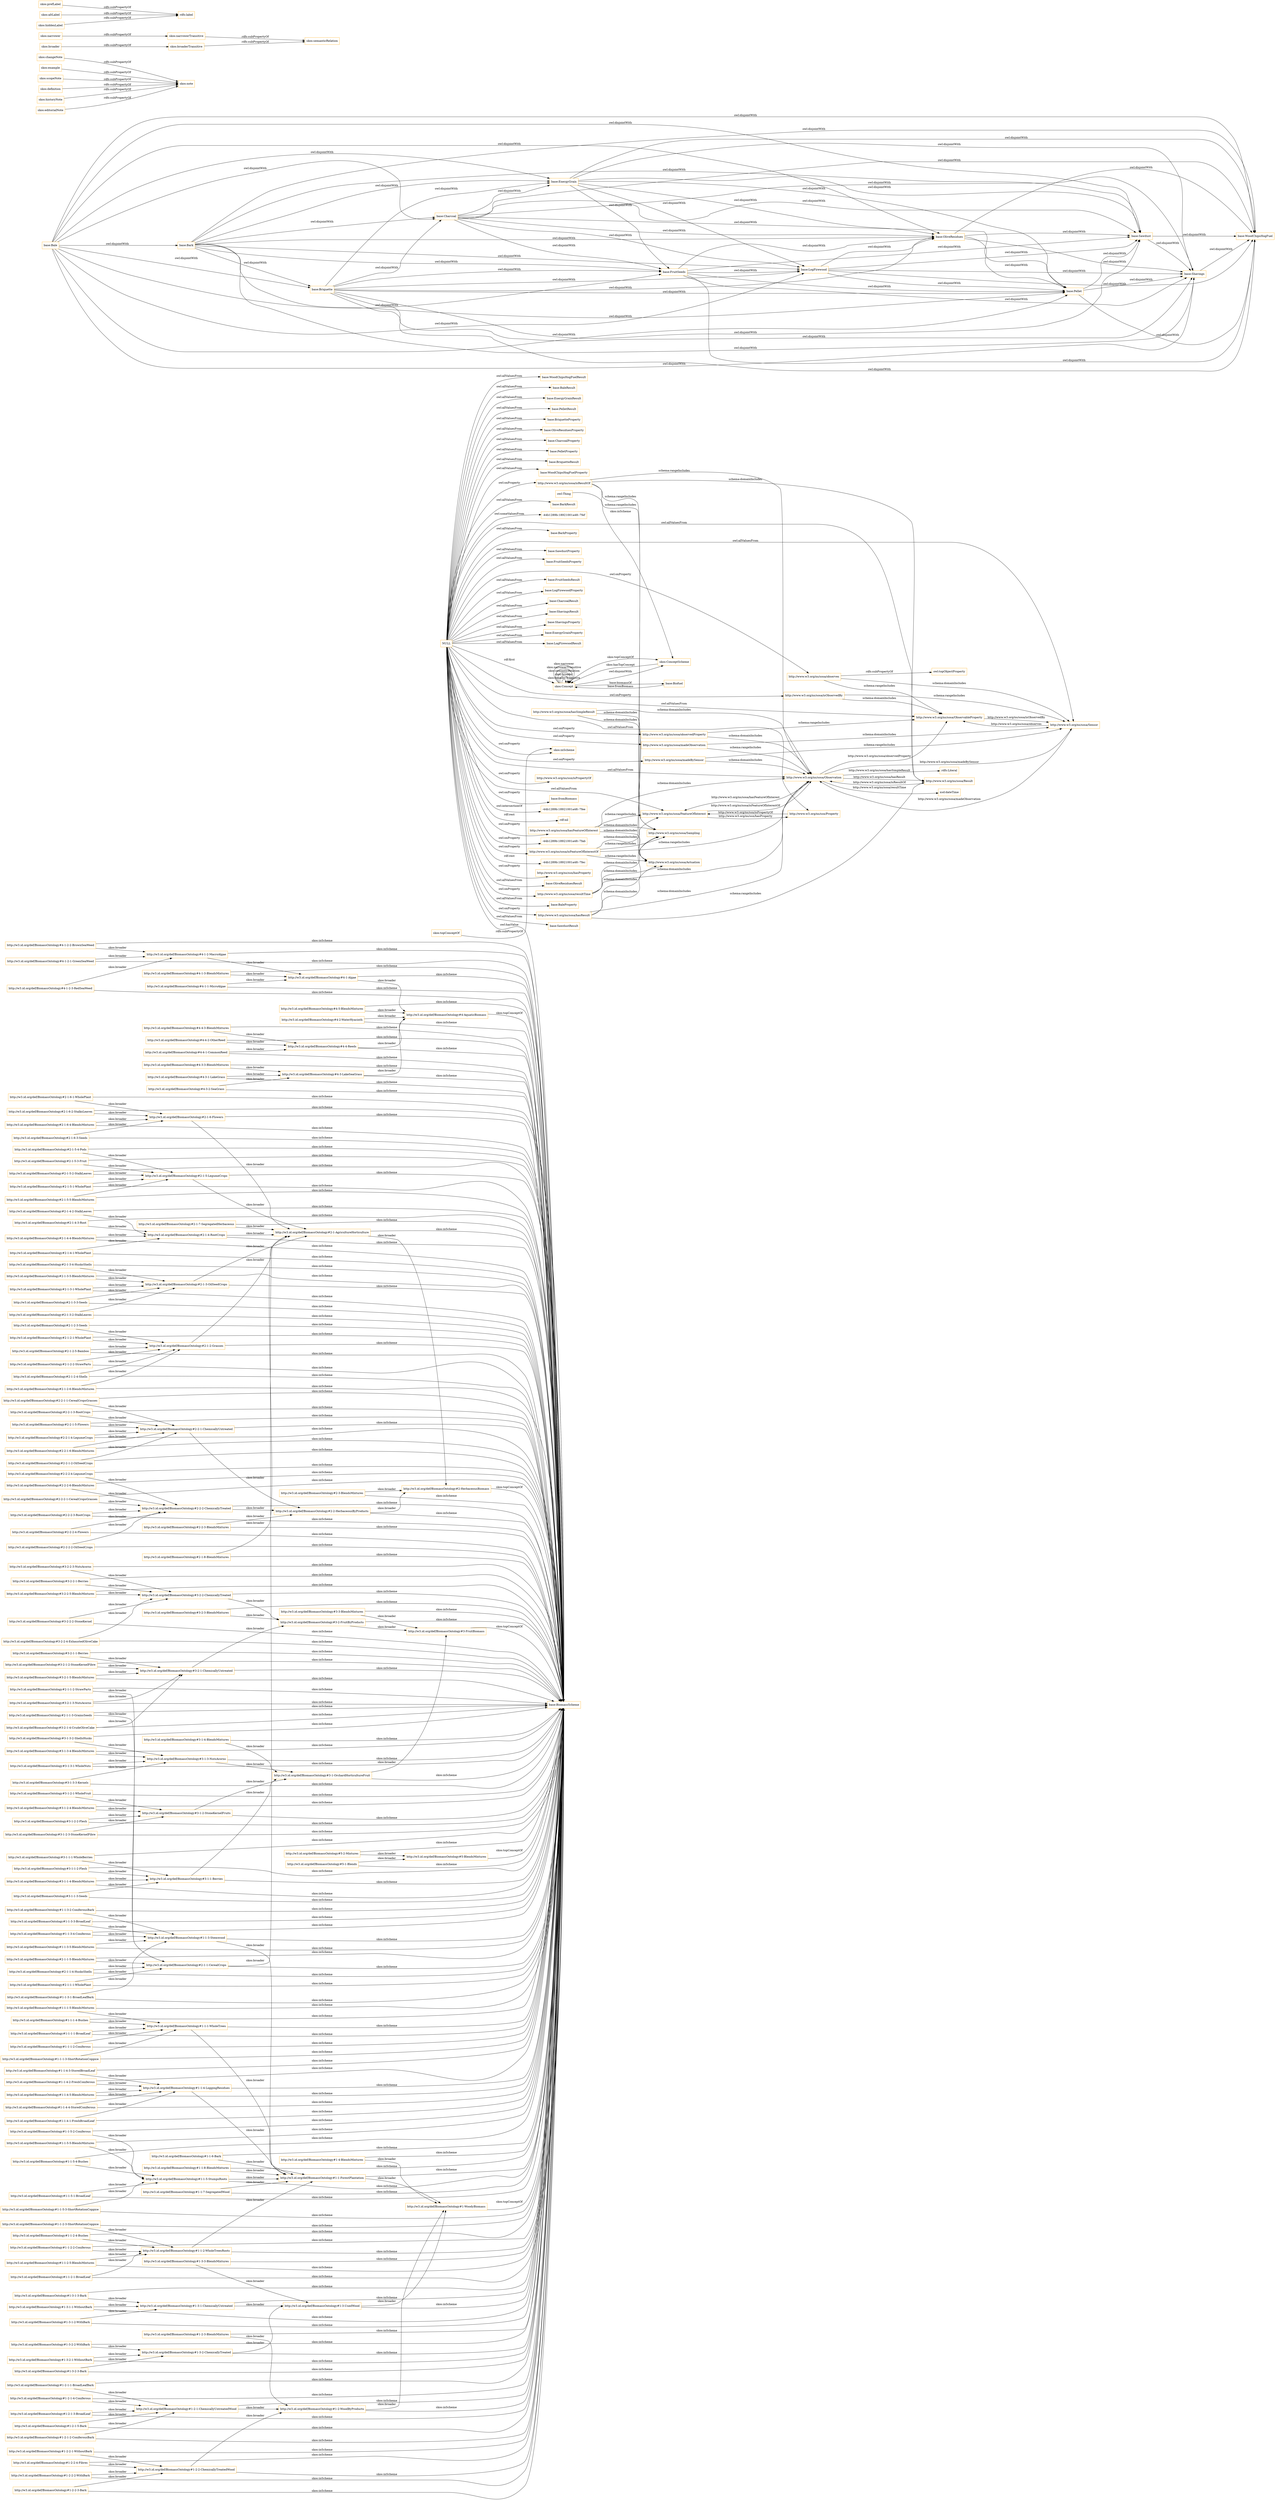 digraph ar2dtool_diagram { 
rankdir=LR;
size="1501"
node [shape = rectangle, color="orange"]; "http://www.w3.org/ns/sosa/FeatureOfInterest" "base:OliveResiduesResult" "base:BaleProperty" "base:WoodChipsHogFuel" "base:OliveResidues" "http://www.w3.org/ns/sosa/Result" "base:SawdustResult" "base:WoodChipsHogFuelResult" "base:BaleResult" "base:EnergyGrainResult" "base:PelletResult" "base:EnergyGrain" "base:BriquetteProperty" "base:OliveResiduesProperty" "base:CharcoalProperty" "base:Biofuel" "base:Sawdust" "base:PelletProperty" "base:BriquetteResult" "base:WoodChipsHogFuelProperty" "skos:ConceptScheme" "base:BarkResult" "base:Bale" "-44b1289b:18921001a48:-7fef" "http://www.w3.org/ns/sosa/Observation" "skos:Concept" "base:BarkProperty" "http://www.w3.org/ns/sosa/ObservableProperty" "base:Shavings" "base:SawdustProperty" "base:FruitSeedsProperty" "http://www.w3.org/ns/sosa/Sensor" "base:FruitSeedsResult" "base:Charcoal" "base:LogFirewoodProperty" "base:CharcoalResult" "base:FruitSeeds" "base:LogFirewood" "base:Pellet" "base:ShavingsResult" "base:Bark" "base:ShavingsProperty" "base:EnergyGrainProperty" "base:LogFirewoodResult" "http://www.w3.org/ns/ssn/Property" "base:Briquette" ; /*classes style*/
	"http://w3.id.org/def/BiomassOntology#1-4-BlendsMixtures" -> "base:BiomassScheme" [ label = "skos:inScheme" ];
	"http://w3.id.org/def/BiomassOntology#1-4-BlendsMixtures" -> "http://w3.id.org/def/BiomassOntology#1-WoodyBiomass" [ label = "skos:broader" ];
	"http://w3.id.org/def/BiomassOntology#4-3-LakeSeaGrass" -> "base:BiomassScheme" [ label = "skos:inScheme" ];
	"http://w3.id.org/def/BiomassOntology#4-3-LakeSeaGrass" -> "http://w3.id.org/def/BiomassOntology#4-AquaticBiomass" [ label = "skos:broader" ];
	"http://w3.id.org/def/BiomassOntology#2-2-2-2-OilSeedCrops" -> "base:BiomassScheme" [ label = "skos:inScheme" ];
	"http://w3.id.org/def/BiomassOntology#2-2-2-2-OilSeedCrops" -> "http://w3.id.org/def/BiomassOntology#2-2-2-ChemicallyTreated" [ label = "skos:broader" ];
	"base:FruitSeeds" -> "base:OliveResidues" [ label = "owl:disjointWith" ];
	"base:FruitSeeds" -> "base:Sawdust" [ label = "owl:disjointWith" ];
	"base:FruitSeeds" -> "base:LogFirewood" [ label = "owl:disjointWith" ];
	"base:FruitSeeds" -> "base:WoodChipsHogFuel" [ label = "owl:disjointWith" ];
	"base:FruitSeeds" -> "base:Shavings" [ label = "owl:disjointWith" ];
	"base:FruitSeeds" -> "base:Pellet" [ label = "owl:disjointWith" ];
	"http://w3.id.org/def/BiomassOntology#1-1-3-5-BlendsMixtures" -> "base:BiomassScheme" [ label = "skos:inScheme" ];
	"http://w3.id.org/def/BiomassOntology#1-1-3-5-BlendsMixtures" -> "http://w3.id.org/def/BiomassOntology#1-1-3-Stemwood" [ label = "skos:broader" ];
	"skos:changeNote" -> "skos:note" [ label = "rdfs:subPropertyOf" ];
	"http://w3.id.org/def/BiomassOntology#1-1-1-1-BroadLeaf" -> "base:BiomassScheme" [ label = "skos:inScheme" ];
	"http://w3.id.org/def/BiomassOntology#1-1-1-1-BroadLeaf" -> "http://w3.id.org/def/BiomassOntology#1-1-1-WholeTrees" [ label = "skos:broader" ];
	"http://w3.id.org/def/BiomassOntology#3-1-1-Berries" -> "base:BiomassScheme" [ label = "skos:inScheme" ];
	"http://w3.id.org/def/BiomassOntology#3-1-1-Berries" -> "http://w3.id.org/def/BiomassOntology#3-1-OrchardHorticultureFruit" [ label = "skos:broader" ];
	"http://w3.id.org/def/BiomassOntology#1-1-4-4-StoredConiferous" -> "base:BiomassScheme" [ label = "skos:inScheme" ];
	"http://w3.id.org/def/BiomassOntology#1-1-4-4-StoredConiferous" -> "http://w3.id.org/def/BiomassOntology#1-1-4-LoggingResidues" [ label = "skos:broader" ];
	"http://w3.id.org/def/BiomassOntology#2-1-1-5-BlendsMixtures" -> "base:BiomassScheme" [ label = "skos:inScheme" ];
	"http://w3.id.org/def/BiomassOntology#2-1-1-5-BlendsMixtures" -> "http://w3.id.org/def/BiomassOntology#2-1-1-CerealCrops" [ label = "skos:broader" ];
	"http://w3.id.org/def/BiomassOntology#3-1-3-2-ShellsHusks" -> "base:BiomassScheme" [ label = "skos:inScheme" ];
	"http://w3.id.org/def/BiomassOntology#3-1-3-2-ShellsHusks" -> "http://w3.id.org/def/BiomassOntology#3-1-3-NutsAcorns" [ label = "skos:broader" ];
	"base:Sawdust" -> "base:WoodChipsHogFuel" [ label = "owl:disjointWith" ];
	"base:Sawdust" -> "base:Shavings" [ label = "owl:disjointWith" ];
	"http://w3.id.org/def/BiomassOntology#2-2-3-BlendsMixtures" -> "base:BiomassScheme" [ label = "skos:inScheme" ];
	"http://w3.id.org/def/BiomassOntology#2-2-3-BlendsMixtures" -> "http://w3.id.org/def/BiomassOntology#2-2-HerbaceousByProducts" [ label = "skos:broader" ];
	"http://w3.id.org/def/BiomassOntology#1-1-3-Stemwood" -> "base:BiomassScheme" [ label = "skos:inScheme" ];
	"http://w3.id.org/def/BiomassOntology#1-1-3-Stemwood" -> "http://w3.id.org/def/BiomassOntology#1-1-ForestPlantation" [ label = "skos:broader" ];
	"http://w3.id.org/def/BiomassOntology#3-3-BlendsMixtures" -> "base:BiomassScheme" [ label = "skos:inScheme" ];
	"http://w3.id.org/def/BiomassOntology#3-3-BlendsMixtures" -> "http://w3.id.org/def/BiomassOntology#3-FruitBiomass" [ label = "skos:broader" ];
	"http://w3.id.org/def/BiomassOntology#2-1-8-BlendsMixtures" -> "base:BiomassScheme" [ label = "skos:inScheme" ];
	"http://w3.id.org/def/BiomassOntology#2-1-8-BlendsMixtures" -> "http://w3.id.org/def/BiomassOntology#2-1-AgricultureHorticulture" [ label = "skos:broader" ];
	"http://w3.id.org/def/BiomassOntology#3-1-4-BlendsMixtures" -> "base:BiomassScheme" [ label = "skos:inScheme" ];
	"http://w3.id.org/def/BiomassOntology#3-1-4-BlendsMixtures" -> "http://w3.id.org/def/BiomassOntology#3-1-OrchardHorticultureFruit" [ label = "skos:broader" ];
	"http://w3.id.org/def/BiomassOntology#3-1-1-1-WholeBerries" -> "base:BiomassScheme" [ label = "skos:inScheme" ];
	"http://w3.id.org/def/BiomassOntology#3-1-1-1-WholeBerries" -> "http://w3.id.org/def/BiomassOntology#3-1-1-Berries" [ label = "skos:broader" ];
	"http://w3.id.org/def/BiomassOntology#2-1-6-1-WholePlant" -> "base:BiomassScheme" [ label = "skos:inScheme" ];
	"http://w3.id.org/def/BiomassOntology#2-1-6-1-WholePlant" -> "http://w3.id.org/def/BiomassOntology#2-1-6-Flowers" [ label = "skos:broader" ];
	"http://w3.id.org/def/BiomassOntology#2-2-2-1-CerealCropsGrasses" -> "base:BiomassScheme" [ label = "skos:inScheme" ];
	"http://w3.id.org/def/BiomassOntology#2-2-2-1-CerealCropsGrasses" -> "http://w3.id.org/def/BiomassOntology#2-2-2-ChemicallyTreated" [ label = "skos:broader" ];
	"http://w3.id.org/def/BiomassOntology#2-1-5-LegumeCrops" -> "base:BiomassScheme" [ label = "skos:inScheme" ];
	"http://w3.id.org/def/BiomassOntology#2-1-5-LegumeCrops" -> "http://w3.id.org/def/BiomassOntology#2-1-AgricultureHorticulture" [ label = "skos:broader" ];
	"http://w3.id.org/def/BiomassOntology#2-1-1-1-WholePlant" -> "base:BiomassScheme" [ label = "skos:inScheme" ];
	"http://w3.id.org/def/BiomassOntology#2-1-1-1-WholePlant" -> "http://w3.id.org/def/BiomassOntology#2-1-1-CerealCrops" [ label = "skos:broader" ];
	"skos:example" -> "skos:note" [ label = "rdfs:subPropertyOf" ];
	"http://w3.id.org/def/BiomassOntology#1-1-5-4-Bushes" -> "base:BiomassScheme" [ label = "skos:inScheme" ];
	"http://w3.id.org/def/BiomassOntology#1-1-5-4-Bushes" -> "http://w3.id.org/def/BiomassOntology#1-1-5-StumpsRoots" [ label = "skos:broader" ];
	"http://w3.id.org/def/BiomassOntology#1-2-1-1-BroadLeafBark" -> "base:BiomassScheme" [ label = "skos:inScheme" ];
	"http://w3.id.org/def/BiomassOntology#1-2-1-1-BroadLeafBark" -> "http://w3.id.org/def/BiomassOntology#1-2-1-ChemicallyUntreatedWood" [ label = "skos:broader" ];
	"http://w3.id.org/def/BiomassOntology#2-2-HerbaceousByProducts" -> "base:BiomassScheme" [ label = "skos:inScheme" ];
	"http://w3.id.org/def/BiomassOntology#2-2-HerbaceousByProducts" -> "http://w3.id.org/def/BiomassOntology#2-HerbaceousBiomass" [ label = "skos:broader" ];
	"http://www.w3.org/ns/sosa/resultTime" -> "http://www.w3.org/ns/sosa/Observation" [ label = "schema:domainIncludes" ];
	"http://www.w3.org/ns/sosa/resultTime" -> "http://www.w3.org/ns/sosa/Actuation" [ label = "schema:domainIncludes" ];
	"http://www.w3.org/ns/sosa/resultTime" -> "http://www.w3.org/ns/sosa/Sampling" [ label = "schema:domainIncludes" ];
	"http://w3.id.org/def/BiomassOntology#1-1-4-3-StoredBroadLeaf" -> "base:BiomassScheme" [ label = "skos:inScheme" ];
	"http://w3.id.org/def/BiomassOntology#1-1-4-3-StoredBroadLeaf" -> "http://w3.id.org/def/BiomassOntology#1-1-4-LoggingResidues" [ label = "skos:broader" ];
	"http://w3.id.org/def/BiomassOntology#1-1-2-5-BlendsMixtures" -> "base:BiomassScheme" [ label = "skos:inScheme" ];
	"http://w3.id.org/def/BiomassOntology#1-1-2-5-BlendsMixtures" -> "http://w3.id.org/def/BiomassOntology#1-1-2-WholeTreesRoots" [ label = "skos:broader" ];
	"http://w3.id.org/def/BiomassOntology#4-1-3-BlendsMixtures" -> "base:BiomassScheme" [ label = "skos:inScheme" ];
	"http://w3.id.org/def/BiomassOntology#4-1-3-BlendsMixtures" -> "http://w3.id.org/def/BiomassOntology#4-1-Algae" [ label = "skos:broader" ];
	"http://w3.id.org/def/BiomassOntology#1-3-3-BlendsMixtures" -> "base:BiomassScheme" [ label = "skos:inScheme" ];
	"http://w3.id.org/def/BiomassOntology#1-3-3-BlendsMixtures" -> "http://w3.id.org/def/BiomassOntology#1-3-UsedWood" [ label = "skos:broader" ];
	"skos:broaderTransitive" -> "skos:semanticRelation" [ label = "rdfs:subPropertyOf" ];
	"http://w3.id.org/def/BiomassOntology#1-1-1-4-Bushes" -> "base:BiomassScheme" [ label = "skos:inScheme" ];
	"http://w3.id.org/def/BiomassOntology#1-1-1-4-Bushes" -> "http://w3.id.org/def/BiomassOntology#1-1-1-WholeTrees" [ label = "skos:broader" ];
	"skos:narrower" -> "skos:narrowerTransitive" [ label = "rdfs:subPropertyOf" ];
	"http://w3.id.org/def/BiomassOntology#2-1-4-2-StalkLeaves" -> "base:BiomassScheme" [ label = "skos:inScheme" ];
	"http://w3.id.org/def/BiomassOntology#2-1-4-2-StalkLeaves" -> "http://w3.id.org/def/BiomassOntology#2-1-4-RootCrops" [ label = "skos:broader" ];
	"http://w3.id.org/def/BiomassOntology#1-1-5-2-Coniferous" -> "base:BiomassScheme" [ label = "skos:inScheme" ];
	"http://w3.id.org/def/BiomassOntology#1-1-5-2-Coniferous" -> "http://w3.id.org/def/BiomassOntology#1-1-5-StumpsRoots" [ label = "skos:broader" ];
	"http://w3.id.org/def/BiomassOntology#2-3-BlendsMixtures" -> "base:BiomassScheme" [ label = "skos:inScheme" ];
	"http://w3.id.org/def/BiomassOntology#2-3-BlendsMixtures" -> "http://w3.id.org/def/BiomassOntology#2-HerbaceousBiomass" [ label = "skos:broader" ];
	"http://w3.id.org/def/BiomassOntology#2-1-3-4-HusksShells" -> "base:BiomassScheme" [ label = "skos:inScheme" ];
	"http://w3.id.org/def/BiomassOntology#2-1-3-4-HusksShells" -> "http://w3.id.org/def/BiomassOntology#2-1-3-OilSeedCrops" [ label = "skos:broader" ];
	"http://w3.id.org/def/BiomassOntology#5-2-Mixtures" -> "base:BiomassScheme" [ label = "skos:inScheme" ];
	"http://w3.id.org/def/BiomassOntology#5-2-Mixtures" -> "http://w3.id.org/def/BiomassOntology#5-BlendsMixtures" [ label = "skos:broader" ];
	"http://www.w3.org/ns/sosa/madeObservation" -> "http://www.w3.org/ns/sosa/Observation" [ label = "schema:rangeIncludes" ];
	"http://www.w3.org/ns/sosa/madeObservation" -> "http://www.w3.org/ns/sosa/Sensor" [ label = "schema:domainIncludes" ];
	"http://w3.id.org/def/BiomassOntology#2-1-2-1-WholePlant" -> "base:BiomassScheme" [ label = "skos:inScheme" ];
	"http://w3.id.org/def/BiomassOntology#2-1-2-1-WholePlant" -> "http://w3.id.org/def/BiomassOntology#2-1-2-Grasses" [ label = "skos:broader" ];
	"http://w3.id.org/def/BiomassOntology#1-1-ForestPlantation" -> "base:BiomassScheme" [ label = "skos:inScheme" ];
	"http://w3.id.org/def/BiomassOntology#1-1-ForestPlantation" -> "http://w3.id.org/def/BiomassOntology#1-WoodyBiomass" [ label = "skos:broader" ];
	"http://w3.id.org/def/BiomassOntology#2-1-1-2-StrawParts" -> "base:BiomassScheme" [ label = "skos:inScheme" ];
	"http://w3.id.org/def/BiomassOntology#2-1-1-2-StrawParts" -> "http://w3.id.org/def/BiomassOntology#2-1-1-CerealCrops" [ label = "skos:broader" ];
	"skos:scopeNote" -> "skos:note" [ label = "rdfs:subPropertyOf" ];
	"http://w3.id.org/def/BiomassOntology#2-1-6-2-StalksLeaves" -> "base:BiomassScheme" [ label = "skos:inScheme" ];
	"http://w3.id.org/def/BiomassOntology#2-1-6-2-StalksLeaves" -> "http://w3.id.org/def/BiomassOntology#2-1-6-Flowers" [ label = "skos:broader" ];
	"http://w3.id.org/def/BiomassOntology#2-1-4-3-Root" -> "base:BiomassScheme" [ label = "skos:inScheme" ];
	"http://w3.id.org/def/BiomassOntology#2-1-4-3-Root" -> "http://w3.id.org/def/BiomassOntology#2-1-4-RootCrops" [ label = "skos:broader" ];
	"http://w3.id.org/def/BiomassOntology#4-4-3-BlendsMixtures" -> "base:BiomassScheme" [ label = "skos:inScheme" ];
	"http://w3.id.org/def/BiomassOntology#4-4-3-BlendsMixtures" -> "http://w3.id.org/def/BiomassOntology#4-4-Reeds" [ label = "skos:broader" ];
	"base:Charcoal" -> "base:FruitSeeds" [ label = "owl:disjointWith" ];
	"base:Charcoal" -> "base:EnergyGrain" [ label = "owl:disjointWith" ];
	"base:Charcoal" -> "base:LogFirewood" [ label = "owl:disjointWith" ];
	"base:Charcoal" -> "base:Pellet" [ label = "owl:disjointWith" ];
	"base:Charcoal" -> "base:Sawdust" [ label = "owl:disjointWith" ];
	"base:Charcoal" -> "base:WoodChipsHogFuel" [ label = "owl:disjointWith" ];
	"base:Charcoal" -> "base:OliveResidues" [ label = "owl:disjointWith" ];
	"base:Charcoal" -> "base:Shavings" [ label = "owl:disjointWith" ];
	"skos:prefLabel" -> "rdfs:label" [ label = "rdfs:subPropertyOf" ];
	"http://www.w3.org/ns/sosa/hasSimpleResult" -> "http://www.w3.org/ns/sosa/Observation" [ label = "schema:domainIncludes" ];
	"http://www.w3.org/ns/sosa/hasSimpleResult" -> "http://www.w3.org/ns/sosa/Actuation" [ label = "schema:domainIncludes" ];
	"http://www.w3.org/ns/sosa/hasSimpleResult" -> "http://www.w3.org/ns/sosa/Sampling" [ label = "schema:domainIncludes" ];
	"http://w3.id.org/def/BiomassOntology#2-1-2-4-Shells" -> "base:BiomassScheme" [ label = "skos:inScheme" ];
	"http://w3.id.org/def/BiomassOntology#2-1-2-4-Shells" -> "http://w3.id.org/def/BiomassOntology#2-1-2-Grasses" [ label = "skos:broader" ];
	"http://w3.id.org/def/BiomassOntology#4-1-2-MacroAlgae" -> "base:BiomassScheme" [ label = "skos:inScheme" ];
	"http://w3.id.org/def/BiomassOntology#4-1-2-MacroAlgae" -> "http://w3.id.org/def/BiomassOntology#4-1-Algae" [ label = "skos:broader" ];
	"http://w3.id.org/def/BiomassOntology#3-2-3-BlendsMixtures" -> "base:BiomassScheme" [ label = "skos:inScheme" ];
	"http://w3.id.org/def/BiomassOntology#3-2-3-BlendsMixtures" -> "http://w3.id.org/def/BiomassOntology#3-2-FruitByProducts" [ label = "skos:broader" ];
	"base:OliveResidues" -> "base:Sawdust" [ label = "owl:disjointWith" ];
	"base:OliveResidues" -> "base:Shavings" [ label = "owl:disjointWith" ];
	"base:OliveResidues" -> "base:Pellet" [ label = "owl:disjointWith" ];
	"base:OliveResidues" -> "base:WoodChipsHogFuel" [ label = "owl:disjointWith" ];
	"http://w3.id.org/def/BiomassOntology#1-1-1-5-BlendsMixtures" -> "base:BiomassScheme" [ label = "skos:inScheme" ];
	"http://w3.id.org/def/BiomassOntology#1-1-1-5-BlendsMixtures" -> "http://w3.id.org/def/BiomassOntology#1-1-1-WholeTrees" [ label = "skos:broader" ];
	"http://w3.id.org/def/BiomassOntology#1-2-3-BlendsMixtures" -> "base:BiomassScheme" [ label = "skos:inScheme" ];
	"http://w3.id.org/def/BiomassOntology#1-2-3-BlendsMixtures" -> "http://w3.id.org/def/BiomassOntology#1-2-WoodByProducts" [ label = "skos:broader" ];
	"http://w3.id.org/def/BiomassOntology#4-1-2-1-GreenSeaWeed" -> "base:BiomassScheme" [ label = "skos:inScheme" ];
	"http://w3.id.org/def/BiomassOntology#4-1-2-1-GreenSeaWeed" -> "http://w3.id.org/def/BiomassOntology#4-1-2-MacroAlgae" [ label = "skos:broader" ];
	"http://w3.id.org/def/BiomassOntology#3-1-2-1-WholeFruit" -> "base:BiomassScheme" [ label = "skos:inScheme" ];
	"http://w3.id.org/def/BiomassOntology#3-1-2-1-WholeFruit" -> "http://w3.id.org/def/BiomassOntology#3-1-2-StoneKernelFruits" [ label = "skos:broader" ];
	"base:Bale" -> "base:OliveResidues" [ label = "owl:disjointWith" ];
	"base:Bale" -> "base:EnergyGrain" [ label = "owl:disjointWith" ];
	"base:Bale" -> "base:Bark" [ label = "owl:disjointWith" ];
	"base:Bale" -> "base:WoodChipsHogFuel" [ label = "owl:disjointWith" ];
	"base:Bale" -> "base:LogFirewood" [ label = "owl:disjointWith" ];
	"base:Bale" -> "base:Sawdust" [ label = "owl:disjointWith" ];
	"base:Bale" -> "base:FruitSeeds" [ label = "owl:disjointWith" ];
	"base:Bale" -> "base:Pellet" [ label = "owl:disjointWith" ];
	"base:Bale" -> "base:Shavings" [ label = "owl:disjointWith" ];
	"base:Bale" -> "base:Briquette" [ label = "owl:disjointWith" ];
	"base:Bale" -> "base:Charcoal" [ label = "owl:disjointWith" ];
	"http://w3.id.org/def/BiomassOntology#4-1-Algae" -> "base:BiomassScheme" [ label = "skos:inScheme" ];
	"http://w3.id.org/def/BiomassOntology#4-1-Algae" -> "http://w3.id.org/def/BiomassOntology#4-AquaticBiomass" [ label = "skos:broader" ];
	"http://w3.id.org/def/BiomassOntology#1-2-1-4-Coniferous" -> "base:BiomassScheme" [ label = "skos:inScheme" ];
	"http://w3.id.org/def/BiomassOntology#1-2-1-4-Coniferous" -> "http://w3.id.org/def/BiomassOntology#1-2-1-ChemicallyUntreatedWood" [ label = "skos:broader" ];
	"http://www.w3.org/ns/sosa/observedProperty" -> "http://www.w3.org/ns/sosa/ObservableProperty" [ label = "schema:rangeIncludes" ];
	"http://www.w3.org/ns/sosa/observedProperty" -> "http://www.w3.org/ns/sosa/Observation" [ label = "schema:domainIncludes" ];
	"http://w3.id.org/def/BiomassOntology#1-1-1-2-Coniferous" -> "base:BiomassScheme" [ label = "skos:inScheme" ];
	"http://w3.id.org/def/BiomassOntology#1-1-1-2-Coniferous" -> "http://w3.id.org/def/BiomassOntology#1-1-1-WholeTrees" [ label = "skos:broader" ];
	"http://w3.id.org/def/BiomassOntology#2-2-2-ChemicallyTreated" -> "base:BiomassScheme" [ label = "skos:inScheme" ];
	"http://w3.id.org/def/BiomassOntology#2-2-2-ChemicallyTreated" -> "http://w3.id.org/def/BiomassOntology#2-2-HerbaceousByProducts" [ label = "skos:broader" ];
	"http://www.w3.org/ns/sosa/observes" -> "http://www.w3.org/ns/sosa/ObservableProperty" [ label = "schema:rangeIncludes" ];
	"http://www.w3.org/ns/sosa/observes" -> "owl:topObjectProperty" [ label = "rdfs:subPropertyOf" ];
	"http://www.w3.org/ns/sosa/observes" -> "http://www.w3.org/ns/sosa/Sensor" [ label = "schema:domainIncludes" ];
	"http://w3.id.org/def/BiomassOntology#2-2-1-ChemicallyUntreated" -> "base:BiomassScheme" [ label = "skos:inScheme" ];
	"http://w3.id.org/def/BiomassOntology#2-2-1-ChemicallyUntreated" -> "http://w3.id.org/def/BiomassOntology#2-2-HerbaceousByProducts" [ label = "skos:broader" ];
	"http://w3.id.org/def/BiomassOntology#3-2-2-1-Berries" -> "base:BiomassScheme" [ label = "skos:inScheme" ];
	"http://w3.id.org/def/BiomassOntology#3-2-2-1-Berries" -> "http://w3.id.org/def/BiomassOntology#3-2-2-ChemicallyTreated" [ label = "skos:broader" ];
	"http://w3.id.org/def/BiomassOntology#2-1-3-1-WholePlant" -> "base:BiomassScheme" [ label = "skos:inScheme" ];
	"http://w3.id.org/def/BiomassOntology#2-1-3-1-WholePlant" -> "http://w3.id.org/def/BiomassOntology#2-1-3-OilSeedCrops" [ label = "skos:broader" ];
	"http://w3.id.org/def/BiomassOntology#2-2-1-2-OilSeedCrops" -> "base:BiomassScheme" [ label = "skos:inScheme" ];
	"http://w3.id.org/def/BiomassOntology#2-2-1-2-OilSeedCrops" -> "http://w3.id.org/def/BiomassOntology#2-2-1-ChemicallyUntreated" [ label = "skos:broader" ];
	"http://w3.id.org/def/BiomassOntology#1-3-1-2-WithBark" -> "base:BiomassScheme" [ label = "skos:inScheme" ];
	"http://w3.id.org/def/BiomassOntology#1-3-1-2-WithBark" -> "http://w3.id.org/def/BiomassOntology#1-3-1-ChemicallyUntreated" [ label = "skos:broader" ];
	"http://w3.id.org/def/BiomassOntology#2-2-1-1-CerealCropsGrasses" -> "base:BiomassScheme" [ label = "skos:inScheme" ];
	"http://w3.id.org/def/BiomassOntology#2-2-1-1-CerealCropsGrasses" -> "http://w3.id.org/def/BiomassOntology#2-2-1-ChemicallyUntreated" [ label = "skos:broader" ];
	"http://w3.id.org/def/BiomassOntology#4-5-BlendsMixtures" -> "base:BiomassScheme" [ label = "skos:inScheme" ];
	"http://w3.id.org/def/BiomassOntology#4-5-BlendsMixtures" -> "http://w3.id.org/def/BiomassOntology#4-AquaticBiomass" [ label = "skos:broader" ];
	"http://w3.id.org/def/BiomassOntology#2-1-2-2-StrawParts" -> "base:BiomassScheme" [ label = "skos:inScheme" ];
	"http://w3.id.org/def/BiomassOntology#2-1-2-2-StrawParts" -> "http://w3.id.org/def/BiomassOntology#2-1-2-Grasses" [ label = "skos:broader" ];
	"http://w3.id.org/def/BiomassOntology#2-1-7-SegregatedHerbaceous" -> "base:BiomassScheme" [ label = "skos:inScheme" ];
	"http://w3.id.org/def/BiomassOntology#2-1-7-SegregatedHerbaceous" -> "http://w3.id.org/def/BiomassOntology#2-1-AgricultureHorticulture" [ label = "skos:broader" ];
	"http://w3.id.org/def/BiomassOntology#3-1-1-2-Flesh" -> "base:BiomassScheme" [ label = "skos:inScheme" ];
	"http://w3.id.org/def/BiomassOntology#3-1-1-2-Flesh" -> "http://w3.id.org/def/BiomassOntology#3-1-1-Berries" [ label = "skos:broader" ];
	"http://w3.id.org/def/BiomassOntology#2-1-AgricultureHorticulture" -> "base:BiomassScheme" [ label = "skos:inScheme" ];
	"http://w3.id.org/def/BiomassOntology#2-1-AgricultureHorticulture" -> "http://w3.id.org/def/BiomassOntology#2-HerbaceousBiomass" [ label = "skos:broader" ];
	"http://w3.id.org/def/BiomassOntology#4-1-2-2-BrownSeaWeed" -> "base:BiomassScheme" [ label = "skos:inScheme" ];
	"http://w3.id.org/def/BiomassOntology#4-1-2-2-BrownSeaWeed" -> "http://w3.id.org/def/BiomassOntology#4-1-2-MacroAlgae" [ label = "skos:broader" ];
	"skos:narrowerTransitive" -> "skos:semanticRelation" [ label = "rdfs:subPropertyOf" ];
	"http://w3.id.org/def/BiomassOntology#4-3-3-BlendsMixtures" -> "base:BiomassScheme" [ label = "skos:inScheme" ];
	"http://w3.id.org/def/BiomassOntology#4-3-3-BlendsMixtures" -> "http://w3.id.org/def/BiomassOntology#4-3-LakeSeaGrass" [ label = "skos:broader" ];
	"http://w3.id.org/def/BiomassOntology#1-1-3-2-ConiferousBark" -> "base:BiomassScheme" [ label = "skos:inScheme" ];
	"http://w3.id.org/def/BiomassOntology#1-1-3-2-ConiferousBark" -> "http://w3.id.org/def/BiomassOntology#1-1-3-Stemwood" [ label = "skos:broader" ];
	"http://w3.id.org/def/BiomassOntology#1-2-2-2-WithBark" -> "base:BiomassScheme" [ label = "skos:inScheme" ];
	"http://w3.id.org/def/BiomassOntology#1-2-2-2-WithBark" -> "http://w3.id.org/def/BiomassOntology#1-2-2-ChemicallyTreatedWood" [ label = "skos:broader" ];
	"skos:altLabel" -> "rdfs:label" [ label = "rdfs:subPropertyOf" ];
	"http://w3.id.org/def/BiomassOntology#2-1-4-RootCrops" -> "base:BiomassScheme" [ label = "skos:inScheme" ];
	"http://w3.id.org/def/BiomassOntology#2-1-4-RootCrops" -> "http://w3.id.org/def/BiomassOntology#2-1-AgricultureHorticulture" [ label = "skos:broader" ];
	"http://w3.id.org/def/BiomassOntology#1-2-1-2-ConiferousBark" -> "base:BiomassScheme" [ label = "skos:inScheme" ];
	"http://w3.id.org/def/BiomassOntology#1-2-1-2-ConiferousBark" -> "http://w3.id.org/def/BiomassOntology#1-2-1-ChemicallyUntreatedWood" [ label = "skos:broader" ];
	"skos:Concept" -> "skos:ConceptScheme" [ label = "owl:disjointWith" ];
	"http://w3.id.org/def/BiomassOntology#2-2-2-6-BlendsMixtures" -> "base:BiomassScheme" [ label = "skos:inScheme" ];
	"http://w3.id.org/def/BiomassOntology#2-2-2-6-BlendsMixtures" -> "http://w3.id.org/def/BiomassOntology#2-2-2-ChemicallyTreated" [ label = "skos:broader" ];
	"http://w3.id.org/def/BiomassOntology#3-2-1-ChemicallyUntreated" -> "base:BiomassScheme" [ label = "skos:inScheme" ];
	"http://w3.id.org/def/BiomassOntology#3-2-1-ChemicallyUntreated" -> "http://w3.id.org/def/BiomassOntology#3-2-FruitByProducts" [ label = "skos:broader" ];
	"skos:hiddenLabel" -> "rdfs:label" [ label = "rdfs:subPropertyOf" ];
	"http://w3.id.org/def/BiomassOntology#2-1-2-3-Seeds" -> "base:BiomassScheme" [ label = "skos:inScheme" ];
	"http://w3.id.org/def/BiomassOntology#2-1-2-3-Seeds" -> "http://w3.id.org/def/BiomassOntology#2-1-2-Grasses" [ label = "skos:broader" ];
	"http://w3.id.org/def/BiomassOntology#3-2-2-3-NutsAcorns" -> "base:BiomassScheme" [ label = "skos:inScheme" ];
	"http://w3.id.org/def/BiomassOntology#3-2-2-3-NutsAcorns" -> "http://w3.id.org/def/BiomassOntology#3-2-2-ChemicallyTreated" [ label = "skos:broader" ];
	"http://w3.id.org/def/BiomassOntology#2-2-1-4-LegumeCrops" -> "base:BiomassScheme" [ label = "skos:inScheme" ];
	"http://w3.id.org/def/BiomassOntology#2-2-1-4-LegumeCrops" -> "http://w3.id.org/def/BiomassOntology#2-2-1-ChemicallyUntreated" [ label = "skos:broader" ];
	"http://w3.id.org/def/BiomassOntology#1-3-2-1-WithoutBark" -> "base:BiomassScheme" [ label = "skos:inScheme" ];
	"http://w3.id.org/def/BiomassOntology#1-3-2-1-WithoutBark" -> "http://w3.id.org/def/BiomassOntology#1-3-2-ChemicallyTreated" [ label = "skos:broader" ];
	"http://www.w3.org/ns/sosa/hasFeatureOfInterest" -> "http://www.w3.org/ns/sosa/Observation" [ label = "schema:domainIncludes" ];
	"http://www.w3.org/ns/sosa/hasFeatureOfInterest" -> "http://www.w3.org/ns/sosa/FeatureOfInterest" [ label = "schema:rangeIncludes" ];
	"http://www.w3.org/ns/sosa/hasFeatureOfInterest" -> "http://www.w3.org/ns/sosa/Sampling" [ label = "schema:domainIncludes" ];
	"http://www.w3.org/ns/sosa/hasFeatureOfInterest" -> "http://www.w3.org/ns/sosa/Actuation" [ label = "schema:domainIncludes" ];
	"http://w3.id.org/def/BiomassOntology#2-1-1-CerealCrops" -> "base:BiomassScheme" [ label = "skos:inScheme" ];
	"http://w3.id.org/def/BiomassOntology#2-1-1-CerealCrops" -> "http://w3.id.org/def/BiomassOntology#2-1-AgricultureHorticulture" [ label = "skos:broader" ];
	"base:Bark" -> "base:Shavings" [ label = "owl:disjointWith" ];
	"base:Bark" -> "base:WoodChipsHogFuel" [ label = "owl:disjointWith" ];
	"base:Bark" -> "base:LogFirewood" [ label = "owl:disjointWith" ];
	"base:Bark" -> "base:OliveResidues" [ label = "owl:disjointWith" ];
	"base:Bark" -> "base:EnergyGrain" [ label = "owl:disjointWith" ];
	"base:Bark" -> "base:Sawdust" [ label = "owl:disjointWith" ];
	"base:Bark" -> "base:Pellet" [ label = "owl:disjointWith" ];
	"base:Bark" -> "base:Briquette" [ label = "owl:disjointWith" ];
	"base:Bark" -> "base:FruitSeeds" [ label = "owl:disjointWith" ];
	"base:Bark" -> "base:Charcoal" [ label = "owl:disjointWith" ];
	"http://w3.id.org/def/BiomassOntology#3-1-3-4-BlendsMixtures" -> "base:BiomassScheme" [ label = "skos:inScheme" ];
	"http://w3.id.org/def/BiomassOntology#3-1-3-4-BlendsMixtures" -> "http://w3.id.org/def/BiomassOntology#3-1-3-NutsAcorns" [ label = "skos:broader" ];
	"http://w3.id.org/def/BiomassOntology#2-1-4-1-WholePlant" -> "base:BiomassScheme" [ label = "skos:inScheme" ];
	"http://w3.id.org/def/BiomassOntology#2-1-4-1-WholePlant" -> "http://w3.id.org/def/BiomassOntology#2-1-4-RootCrops" [ label = "skos:broader" ];
	"http://w3.id.org/def/BiomassOntology#1-1-4-2-FreshConiferous" -> "base:BiomassScheme" [ label = "skos:inScheme" ];
	"http://w3.id.org/def/BiomassOntology#1-1-4-2-FreshConiferous" -> "http://w3.id.org/def/BiomassOntology#1-1-4-LoggingResidues" [ label = "skos:broader" ];
	"http://www.w3.org/ns/sosa/isFeatureOfInterestOf" -> "http://www.w3.org/ns/sosa/FeatureOfInterest" [ label = "schema:domainIncludes" ];
	"http://www.w3.org/ns/sosa/isFeatureOfInterestOf" -> "http://www.w3.org/ns/sosa/Actuation" [ label = "schema:rangeIncludes" ];
	"http://www.w3.org/ns/sosa/isFeatureOfInterestOf" -> "http://www.w3.org/ns/sosa/Sampling" [ label = "schema:rangeIncludes" ];
	"http://www.w3.org/ns/sosa/isFeatureOfInterestOf" -> "http://www.w3.org/ns/sosa/Observation" [ label = "schema:rangeIncludes" ];
	"base:Briquette" -> "base:OliveResidues" [ label = "owl:disjointWith" ];
	"base:Briquette" -> "base:Shavings" [ label = "owl:disjointWith" ];
	"base:Briquette" -> "base:LogFirewood" [ label = "owl:disjointWith" ];
	"base:Briquette" -> "base:EnergyGrain" [ label = "owl:disjointWith" ];
	"base:Briquette" -> "base:FruitSeeds" [ label = "owl:disjointWith" ];
	"base:Briquette" -> "base:Pellet" [ label = "owl:disjointWith" ];
	"base:Briquette" -> "base:Charcoal" [ label = "owl:disjointWith" ];
	"base:Briquette" -> "base:Sawdust" [ label = "owl:disjointWith" ];
	"base:Briquette" -> "base:WoodChipsHogFuel" [ label = "owl:disjointWith" ];
	"http://w3.id.org/def/BiomassOntology#1-1-2-3-ShortRotationCoppice" -> "base:BiomassScheme" [ label = "skos:inScheme" ];
	"http://w3.id.org/def/BiomassOntology#1-1-2-3-ShortRotationCoppice" -> "http://w3.id.org/def/BiomassOntology#1-1-2-WholeTreesRoots" [ label = "skos:broader" ];
	"http://w3.id.org/def/BiomassOntology#1-2-WoodByProducts" -> "base:BiomassScheme" [ label = "skos:inScheme" ];
	"http://w3.id.org/def/BiomassOntology#1-2-WoodByProducts" -> "http://w3.id.org/def/BiomassOntology#1-WoodyBiomass" [ label = "skos:broader" ];
	"http://w3.id.org/def/BiomassOntology#3-2-2-5-BlendsMixtures" -> "base:BiomassScheme" [ label = "skos:inScheme" ];
	"http://w3.id.org/def/BiomassOntology#3-2-2-5-BlendsMixtures" -> "http://w3.id.org/def/BiomassOntology#3-2-2-ChemicallyTreated" [ label = "skos:broader" ];
	"http://w3.id.org/def/BiomassOntology#3-1-2-StoneKernelFruits" -> "base:BiomassScheme" [ label = "skos:inScheme" ];
	"http://w3.id.org/def/BiomassOntology#3-1-2-StoneKernelFruits" -> "http://w3.id.org/def/BiomassOntology#3-1-OrchardHorticultureFruit" [ label = "skos:broader" ];
	"http://w3.id.org/def/BiomassOntology#1-1-4-1-FreshBroadLeaf" -> "base:BiomassScheme" [ label = "skos:inScheme" ];
	"http://w3.id.org/def/BiomassOntology#1-1-4-1-FreshBroadLeaf" -> "http://w3.id.org/def/BiomassOntology#1-1-4-LoggingResidues" [ label = "skos:broader" ];
	"http://w3.id.org/def/BiomassOntology#3-2-2-4-ExhaustedOliveCake" -> "base:BiomassScheme" [ label = "skos:inScheme" ];
	"http://w3.id.org/def/BiomassOntology#3-2-2-4-ExhaustedOliveCake" -> "http://w3.id.org/def/BiomassOntology#3-2-2-ChemicallyTreated" [ label = "skos:broader" ];
	"base:EnergyGrain" -> "base:WoodChipsHogFuel" [ label = "owl:disjointWith" ];
	"base:EnergyGrain" -> "base:Shavings" [ label = "owl:disjointWith" ];
	"base:EnergyGrain" -> "base:Sawdust" [ label = "owl:disjointWith" ];
	"base:EnergyGrain" -> "base:Pellet" [ label = "owl:disjointWith" ];
	"base:EnergyGrain" -> "base:FruitSeeds" [ label = "owl:disjointWith" ];
	"base:EnergyGrain" -> "base:OliveResidues" [ label = "owl:disjointWith" ];
	"base:EnergyGrain" -> "base:LogFirewood" [ label = "owl:disjointWith" ];
	"http://w3.id.org/def/BiomassOntology#1-3-2-2-WithBark" -> "base:BiomassScheme" [ label = "skos:inScheme" ];
	"http://w3.id.org/def/BiomassOntology#1-3-2-2-WithBark" -> "http://w3.id.org/def/BiomassOntology#1-3-2-ChemicallyTreated" [ label = "skos:broader" ];
	"http://w3.id.org/def/BiomassOntology#1-3-2-ChemicallyTreated" -> "base:BiomassScheme" [ label = "skos:inScheme" ];
	"http://w3.id.org/def/BiomassOntology#1-3-2-ChemicallyTreated" -> "http://w3.id.org/def/BiomassOntology#1-3-UsedWood" [ label = "skos:broader" ];
	"http://w3.id.org/def/BiomassOntology#4-2-WaterHyacinth" -> "base:BiomassScheme" [ label = "skos:inScheme" ];
	"http://w3.id.org/def/BiomassOntology#4-2-WaterHyacinth" -> "http://w3.id.org/def/BiomassOntology#4-AquaticBiomass" [ label = "skos:broader" ];
	"http://w3.id.org/def/BiomassOntology#2-2-1-6-BlendsMixtures" -> "base:BiomassScheme" [ label = "skos:inScheme" ];
	"http://w3.id.org/def/BiomassOntology#2-2-1-6-BlendsMixtures" -> "http://w3.id.org/def/BiomassOntology#2-2-1-ChemicallyUntreated" [ label = "skos:broader" ];
	"http://w3.id.org/def/BiomassOntology#3-2-1-2-StoneKernelFibre" -> "base:BiomassScheme" [ label = "skos:inScheme" ];
	"http://w3.id.org/def/BiomassOntology#3-2-1-2-StoneKernelFibre" -> "http://w3.id.org/def/BiomassOntology#3-2-1-ChemicallyUntreated" [ label = "skos:broader" ];
	"http://w3.id.org/def/BiomassOntology#3-2-1-1-Berries" -> "base:BiomassScheme" [ label = "skos:inScheme" ];
	"http://w3.id.org/def/BiomassOntology#3-2-1-1-Berries" -> "http://w3.id.org/def/BiomassOntology#3-2-1-ChemicallyUntreated" [ label = "skos:broader" ];
	"http://w3.id.org/def/BiomassOntology#1-1-2-4-Bushes" -> "base:BiomassScheme" [ label = "skos:inScheme" ];
	"http://w3.id.org/def/BiomassOntology#1-1-2-4-Bushes" -> "http://w3.id.org/def/BiomassOntology#1-1-2-WholeTreesRoots" [ label = "skos:broader" ];
	"http://w3.id.org/def/BiomassOntology#2-1-5-4-Pods" -> "base:BiomassScheme" [ label = "skos:inScheme" ];
	"http://w3.id.org/def/BiomassOntology#2-1-5-4-Pods" -> "http://w3.id.org/def/BiomassOntology#2-1-5-LegumeCrops" [ label = "skos:broader" ];
	"http://w3.id.org/def/BiomassOntology#2-2-2-4-LegumeCrops" -> "base:BiomassScheme" [ label = "skos:inScheme" ];
	"http://w3.id.org/def/BiomassOntology#2-2-2-4-LegumeCrops" -> "http://w3.id.org/def/BiomassOntology#2-2-2-ChemicallyTreated" [ label = "skos:broader" ];
	"http://w3.id.org/def/BiomassOntology#1-3-2-3-Bark" -> "base:BiomassScheme" [ label = "skos:inScheme" ];
	"http://w3.id.org/def/BiomassOntology#1-3-2-3-Bark" -> "http://w3.id.org/def/BiomassOntology#1-3-2-ChemicallyTreated" [ label = "skos:broader" ];
	"http://w3.id.org/def/BiomassOntology#2-1-1-4-HusksShells" -> "base:BiomassScheme" [ label = "skos:inScheme" ];
	"http://w3.id.org/def/BiomassOntology#2-1-1-4-HusksShells" -> "http://w3.id.org/def/BiomassOntology#2-1-1-CerealCrops" [ label = "skos:broader" ];
	"http://w3.id.org/def/BiomassOntology#2-1-5-1-WholePlant" -> "base:BiomassScheme" [ label = "skos:inScheme" ];
	"http://w3.id.org/def/BiomassOntology#2-1-5-1-WholePlant" -> "http://w3.id.org/def/BiomassOntology#2-1-5-LegumeCrops" [ label = "skos:broader" ];
	"http://w3.id.org/def/BiomassOntology#2-2-2-3-RootCrops" -> "base:BiomassScheme" [ label = "skos:inScheme" ];
	"http://w3.id.org/def/BiomassOntology#2-2-2-3-RootCrops" -> "http://w3.id.org/def/BiomassOntology#2-2-2-ChemicallyTreated" [ label = "skos:broader" ];
	"http://w3.id.org/def/BiomassOntology#3-1-2-4-BlendsMixtures" -> "base:BiomassScheme" [ label = "skos:inScheme" ];
	"http://w3.id.org/def/BiomassOntology#3-1-2-4-BlendsMixtures" -> "http://w3.id.org/def/BiomassOntology#3-1-2-StoneKernelFruits" [ label = "skos:broader" ];
	"http://w3.id.org/def/BiomassOntology#2-1-5-5-BlendsMixtures" -> "base:BiomassScheme" [ label = "skos:inScheme" ];
	"http://w3.id.org/def/BiomassOntology#2-1-5-5-BlendsMixtures" -> "http://w3.id.org/def/BiomassOntology#2-1-5-LegumeCrops" [ label = "skos:broader" ];
	"http://w3.id.org/def/BiomassOntology#4-3-2-SeaGrass" -> "base:BiomassScheme" [ label = "skos:inScheme" ];
	"http://w3.id.org/def/BiomassOntology#4-3-2-SeaGrass" -> "http://w3.id.org/def/BiomassOntology#4-3-LakeSeaGrass" [ label = "skos:broader" ];
	"http://w3.id.org/def/BiomassOntology#1-2-2-1-WithoutBark" -> "base:BiomassScheme" [ label = "skos:inScheme" ];
	"http://w3.id.org/def/BiomassOntology#1-2-2-1-WithoutBark" -> "http://w3.id.org/def/BiomassOntology#1-2-2-ChemicallyTreatedWood" [ label = "skos:broader" ];
	"http://w3.id.org/def/BiomassOntology#5-BlendsMixtures" -> "base:BiomassScheme" [ label = "skos:topConceptOf" ];
	"http://w3.id.org/def/BiomassOntology#2-1-3-OilSeedCrops" -> "base:BiomassScheme" [ label = "skos:inScheme" ];
	"http://w3.id.org/def/BiomassOntology#2-1-3-OilSeedCrops" -> "http://w3.id.org/def/BiomassOntology#2-1-AgricultureHorticulture" [ label = "skos:broader" ];
	"http://w3.id.org/def/BiomassOntology#1-1-1-WholeTrees" -> "base:BiomassScheme" [ label = "skos:inScheme" ];
	"http://w3.id.org/def/BiomassOntology#1-1-1-WholeTrees" -> "http://w3.id.org/def/BiomassOntology#1-1-ForestPlantation" [ label = "skos:broader" ];
	"http://w3.id.org/def/BiomassOntology#3-2-1-5-BlendsMixtures" -> "base:BiomassScheme" [ label = "skos:inScheme" ];
	"http://w3.id.org/def/BiomassOntology#3-2-1-5-BlendsMixtures" -> "http://w3.id.org/def/BiomassOntology#3-2-1-ChemicallyUntreated" [ label = "skos:broader" ];
	"http://w3.id.org/def/BiomassOntology#1-1-3-3-BroadLeaf" -> "base:BiomassScheme" [ label = "skos:inScheme" ];
	"http://w3.id.org/def/BiomassOntology#1-1-3-3-BroadLeaf" -> "http://w3.id.org/def/BiomassOntology#1-1-3-Stemwood" [ label = "skos:broader" ];
	"http://w3.id.org/def/BiomassOntology#2-2-2-4-Flowers" -> "base:BiomassScheme" [ label = "skos:inScheme" ];
	"http://w3.id.org/def/BiomassOntology#2-2-2-4-Flowers" -> "http://w3.id.org/def/BiomassOntology#2-2-2-ChemicallyTreated" [ label = "skos:broader" ];
	"http://w3.id.org/def/BiomassOntology#3-1-OrchardHorticultureFruit" -> "base:BiomassScheme" [ label = "skos:inScheme" ];
	"http://w3.id.org/def/BiomassOntology#3-1-OrchardHorticultureFruit" -> "http://w3.id.org/def/BiomassOntology#3-FruitBiomass" [ label = "skos:broader" ];
	"base:LogFirewood" -> "base:OliveResidues" [ label = "owl:disjointWith" ];
	"base:LogFirewood" -> "base:Sawdust" [ label = "owl:disjointWith" ];
	"base:LogFirewood" -> "base:Pellet" [ label = "owl:disjointWith" ];
	"base:LogFirewood" -> "base:WoodChipsHogFuel" [ label = "owl:disjointWith" ];
	"base:LogFirewood" -> "base:Shavings" [ label = "owl:disjointWith" ];
	"http://w3.id.org/def/BiomassOntology#4-AquaticBiomass" -> "base:BiomassScheme" [ label = "skos:topConceptOf" ];
	"http://w3.id.org/def/BiomassOntology#2-1-2-6-BlendsMixtures" -> "base:BiomassScheme" [ label = "skos:inScheme" ];
	"http://w3.id.org/def/BiomassOntology#2-1-2-6-BlendsMixtures" -> "http://w3.id.org/def/BiomassOntology#2-1-2-Grasses" [ label = "skos:broader" ];
	"http://w3.id.org/def/BiomassOntology#2-1-2-Grasses" -> "base:BiomassScheme" [ label = "skos:inScheme" ];
	"http://w3.id.org/def/BiomassOntology#2-1-2-Grasses" -> "http://w3.id.org/def/BiomassOntology#2-1-AgricultureHorticulture" [ label = "skos:broader" ];
	"base:Shavings" -> "base:WoodChipsHogFuel" [ label = "owl:disjointWith" ];
	"http://w3.id.org/def/BiomassOntology#2-1-3-2-StalkLeaves" -> "base:BiomassScheme" [ label = "skos:inScheme" ];
	"http://w3.id.org/def/BiomassOntology#2-1-3-2-StalkLeaves" -> "http://w3.id.org/def/BiomassOntology#2-1-3-OilSeedCrops" [ label = "skos:broader" ];
	"http://w3.id.org/def/BiomassOntology#1-2-2-3-Bark" -> "base:BiomassScheme" [ label = "skos:inScheme" ];
	"http://w3.id.org/def/BiomassOntology#1-2-2-3-Bark" -> "http://w3.id.org/def/BiomassOntology#1-2-2-ChemicallyTreatedWood" [ label = "skos:broader" ];
	"http://w3.id.org/def/BiomassOntology#1-3-1-ChemicallyUntreated" -> "base:BiomassScheme" [ label = "skos:inScheme" ];
	"http://w3.id.org/def/BiomassOntology#1-3-1-ChemicallyUntreated" -> "http://w3.id.org/def/BiomassOntology#1-3-UsedWood" [ label = "skos:broader" ];
	"http://w3.id.org/def/BiomassOntology#3-1-3-NutsAcorns" -> "base:BiomassScheme" [ label = "skos:inScheme" ];
	"http://w3.id.org/def/BiomassOntology#3-1-3-NutsAcorns" -> "http://w3.id.org/def/BiomassOntology#3-1-OrchardHorticultureFruit" [ label = "skos:broader" ];
	"http://www.w3.org/ns/sosa/isObservedBy" -> "http://www.w3.org/ns/sosa/ObservableProperty" [ label = "schema:domainIncludes" ];
	"http://www.w3.org/ns/sosa/isObservedBy" -> "http://www.w3.org/ns/sosa/Sensor" [ label = "schema:rangeIncludes" ];
	"http://w3.id.org/def/BiomassOntology#3-1-1-4-BlendsMixtures" -> "base:BiomassScheme" [ label = "skos:inScheme" ];
	"http://w3.id.org/def/BiomassOntology#3-1-1-4-BlendsMixtures" -> "http://w3.id.org/def/BiomassOntology#3-1-1-Berries" [ label = "skos:broader" ];
	"http://w3.id.org/def/BiomassOntology#1-2-1-3-BroadLeaf" -> "base:BiomassScheme" [ label = "skos:inScheme" ];
	"http://w3.id.org/def/BiomassOntology#1-2-1-3-BroadLeaf" -> "http://w3.id.org/def/BiomassOntology#1-2-1-ChemicallyUntreatedWood" [ label = "skos:broader" ];
	"http://w3.id.org/def/BiomassOntology#4-3-1-LakeGrass" -> "base:BiomassScheme" [ label = "skos:inScheme" ];
	"http://w3.id.org/def/BiomassOntology#4-3-1-LakeGrass" -> "http://w3.id.org/def/BiomassOntology#4-3-LakeSeaGrass" [ label = "skos:broader" ];
	"http://w3.id.org/def/BiomassOntology#2-1-5-3-Fruit" -> "base:BiomassScheme" [ label = "skos:inScheme" ];
	"http://w3.id.org/def/BiomassOntology#2-1-5-3-Fruit" -> "http://w3.id.org/def/BiomassOntology#2-1-5-LegumeCrops" [ label = "skos:broader" ];
	"http://w3.id.org/def/BiomassOntology#4-4-2-OtherReed" -> "base:BiomassScheme" [ label = "skos:inScheme" ];
	"http://w3.id.org/def/BiomassOntology#4-4-2-OtherReed" -> "http://w3.id.org/def/BiomassOntology#4-4-Reeds" [ label = "skos:broader" ];
	"http://w3.id.org/def/BiomassOntology#3-2-2-ChemicallyTreated" -> "base:BiomassScheme" [ label = "skos:inScheme" ];
	"http://w3.id.org/def/BiomassOntology#3-2-2-ChemicallyTreated" -> "http://w3.id.org/def/BiomassOntology#3-2-FruitByProducts" [ label = "skos:broader" ];
	"http://w3.id.org/def/BiomassOntology#3-1-1-3-Seeds" -> "base:BiomassScheme" [ label = "skos:inScheme" ];
	"http://w3.id.org/def/BiomassOntology#3-1-1-3-Seeds" -> "http://w3.id.org/def/BiomassOntology#3-1-1-Berries" [ label = "skos:broader" ];
	"http://w3.id.org/def/BiomassOntology#2-1-2-5-Bamboo" -> "base:BiomassScheme" [ label = "skos:inScheme" ];
	"http://w3.id.org/def/BiomassOntology#2-1-2-5-Bamboo" -> "http://w3.id.org/def/BiomassOntology#2-1-2-Grasses" [ label = "skos:broader" ];
	"http://w3.id.org/def/BiomassOntology#1-3-1-3-Bark" -> "base:BiomassScheme" [ label = "skos:inScheme" ];
	"http://w3.id.org/def/BiomassOntology#1-3-1-3-Bark" -> "http://w3.id.org/def/BiomassOntology#1-3-1-ChemicallyUntreated" [ label = "skos:broader" ];
	"skos:definition" -> "skos:note" [ label = "rdfs:subPropertyOf" ];
	"http://w3.id.org/def/BiomassOntology#3-1-3-1-WholeNuts" -> "base:BiomassScheme" [ label = "skos:inScheme" ];
	"http://w3.id.org/def/BiomassOntology#3-1-3-1-WholeNuts" -> "http://w3.id.org/def/BiomassOntology#3-1-3-NutsAcorns" [ label = "skos:broader" ];
	"http://w3.id.org/def/BiomassOntology#3-1-3-3-Kernels" -> "base:BiomassScheme" [ label = "skos:inScheme" ];
	"http://w3.id.org/def/BiomassOntology#3-1-3-3-Kernels" -> "http://w3.id.org/def/BiomassOntology#3-1-3-NutsAcorns" [ label = "skos:broader" ];
	"http://w3.id.org/def/BiomassOntology#2-1-6-4-BlendsMixtures" -> "base:BiomassScheme" [ label = "skos:inScheme" ];
	"http://w3.id.org/def/BiomassOntology#2-1-6-4-BlendsMixtures" -> "http://w3.id.org/def/BiomassOntology#2-1-6-Flowers" [ label = "skos:broader" ];
	"http://w3.id.org/def/BiomassOntology#2-2-1-5-Flowers" -> "base:BiomassScheme" [ label = "skos:inScheme" ];
	"http://w3.id.org/def/BiomassOntology#2-2-1-5-Flowers" -> "http://w3.id.org/def/BiomassOntology#2-2-1-ChemicallyUntreated" [ label = "skos:broader" ];
	"http://w3.id.org/def/BiomassOntology#2-1-5-2-StalkLeaves" -> "base:BiomassScheme" [ label = "skos:inScheme" ];
	"http://w3.id.org/def/BiomassOntology#2-1-5-2-StalkLeaves" -> "http://w3.id.org/def/BiomassOntology#2-1-5-LegumeCrops" [ label = "skos:broader" ];
	"http://w3.id.org/def/BiomassOntology#1-1-3-1-BroadLeafBark" -> "base:BiomassScheme" [ label = "skos:inScheme" ];
	"http://w3.id.org/def/BiomassOntology#1-1-3-1-BroadLeafBark" -> "http://w3.id.org/def/BiomassOntology#1-1-3-Stemwood" [ label = "skos:broader" ];
	"skos:historyNote" -> "skos:note" [ label = "rdfs:subPropertyOf" ];
	"http://w3.id.org/def/BiomassOntology#2-1-1-3-GrainsSeeds" -> "base:BiomassScheme" [ label = "skos:inScheme" ];
	"http://w3.id.org/def/BiomassOntology#2-1-1-3-GrainsSeeds" -> "http://w3.id.org/def/BiomassOntology#2-1-1-CerealCrops" [ label = "skos:broader" ];
	"http://w3.id.org/def/BiomassOntology#1-3-UsedWood" -> "base:BiomassScheme" [ label = "skos:inScheme" ];
	"http://w3.id.org/def/BiomassOntology#1-3-UsedWood" -> "http://w3.id.org/def/BiomassOntology#1-WoodyBiomass" [ label = "skos:broader" ];
	"http://w3.id.org/def/BiomassOntology#3-1-2-2-Flesh" -> "base:BiomassScheme" [ label = "skos:inScheme" ];
	"http://w3.id.org/def/BiomassOntology#3-1-2-2-Flesh" -> "http://w3.id.org/def/BiomassOntology#3-1-2-StoneKernelFruits" [ label = "skos:broader" ];
	"http://w3.id.org/def/BiomassOntology#1-1-2-1-BroadLeaf" -> "base:BiomassScheme" [ label = "skos:inScheme" ];
	"http://w3.id.org/def/BiomassOntology#1-1-2-1-BroadLeaf" -> "http://w3.id.org/def/BiomassOntology#1-1-2-WholeTreesRoots" [ label = "skos:broader" ];
	"http://w3.id.org/def/BiomassOntology#3-2-FruitByProducts" -> "base:BiomassScheme" [ label = "skos:inScheme" ];
	"http://w3.id.org/def/BiomassOntology#3-2-FruitByProducts" -> "http://w3.id.org/def/BiomassOntology#3-FruitBiomass" [ label = "skos:broader" ];
	"http://w3.id.org/def/BiomassOntology#1-1-5-5-BlendsMixtures" -> "base:BiomassScheme" [ label = "skos:inScheme" ];
	"http://w3.id.org/def/BiomassOntology#1-1-5-5-BlendsMixtures" -> "http://w3.id.org/def/BiomassOntology#1-1-5-StumpsRoots" [ label = "skos:broader" ];
	"http://w3.id.org/def/BiomassOntology#3-FruitBiomass" -> "base:BiomassScheme" [ label = "skos:topConceptOf" ];
	"http://w3.id.org/def/BiomassOntology#2-1-3-5-BlendsMixtures" -> "base:BiomassScheme" [ label = "skos:inScheme" ];
	"http://w3.id.org/def/BiomassOntology#2-1-3-5-BlendsMixtures" -> "http://w3.id.org/def/BiomassOntology#2-1-3-OilSeedCrops" [ label = "skos:broader" ];
	"http://w3.id.org/def/BiomassOntology#2-2-1-3-RootCrops" -> "base:BiomassScheme" [ label = "skos:inScheme" ];
	"http://w3.id.org/def/BiomassOntology#2-2-1-3-RootCrops" -> "http://w3.id.org/def/BiomassOntology#2-2-1-ChemicallyUntreated" [ label = "skos:broader" ];
	"http://w3.id.org/def/BiomassOntology#4-1-1-MicroAlgae" -> "base:BiomassScheme" [ label = "skos:inScheme" ];
	"http://w3.id.org/def/BiomassOntology#4-1-1-MicroAlgae" -> "http://w3.id.org/def/BiomassOntology#4-1-Algae" [ label = "skos:broader" ];
	"http://w3.id.org/def/BiomassOntology#2-1-3-3-Seeds" -> "base:BiomassScheme" [ label = "skos:inScheme" ];
	"http://w3.id.org/def/BiomassOntology#2-1-3-3-Seeds" -> "http://w3.id.org/def/BiomassOntology#2-1-3-OilSeedCrops" [ label = "skos:broader" ];
	"http://w3.id.org/def/BiomassOntology#1-2-1-ChemicallyUntreatedWood" -> "base:BiomassScheme" [ label = "skos:inScheme" ];
	"http://w3.id.org/def/BiomassOntology#1-2-1-ChemicallyUntreatedWood" -> "http://w3.id.org/def/BiomassOntology#1-2-WoodByProducts" [ label = "skos:broader" ];
	"NULL" -> "base:CharcoalProperty" [ label = "owl:allValuesFrom" ];
	"NULL" -> "base:EnergyGrainResult" [ label = "owl:allValuesFrom" ];
	"NULL" -> "http://www.w3.org/ns/sosa/observedProperty" [ label = "owl:onProperty" ];
	"NULL" -> "base:BriquetteProperty" [ label = "owl:allValuesFrom" ];
	"NULL" -> "http://www.w3.org/ns/sosa/madeObservation" [ label = "owl:onProperty" ];
	"NULL" -> "http://www.w3.org/ns/sosa/Observation" [ label = "owl:allValuesFrom" ];
	"NULL" -> "base:CharcoalResult" [ label = "owl:allValuesFrom" ];
	"NULL" -> "skos:Concept" [ label = "rdf:first" ];
	"NULL" -> "http://www.w3.org/ns/sosa/observes" [ label = "owl:onProperty" ];
	"NULL" -> "http://www.w3.org/ns/ssn/isPropertyOf" [ label = "owl:onProperty" ];
	"NULL" -> "base:FruitSeedsResult" [ label = "owl:allValuesFrom" ];
	"NULL" -> "base:BaleResult" [ label = "owl:allValuesFrom" ];
	"NULL" -> "http://www.w3.org/ns/sosa/FeatureOfInterest" [ label = "owl:allValuesFrom" ];
	"NULL" -> "http://www.w3.org/ns/sosa/hasResult" [ label = "owl:onProperty" ];
	"NULL" -> "http://www.w3.org/ns/sosa/Sensor" [ label = "owl:allValuesFrom" ];
	"NULL" -> "base:EnergyGrainProperty" [ label = "owl:allValuesFrom" ];
	"NULL" -> "base:BarkProperty" [ label = "owl:allValuesFrom" ];
	"NULL" -> "base:fromBiomass" [ label = "owl:onProperty" ];
	"NULL" -> "-44b1289b:18921001a48:-7fee" [ label = "owl:intersectionOf" ];
	"NULL" -> "base:ShavingsResult" [ label = "owl:allValuesFrom" ];
	"NULL" -> "http://www.w3.org/ns/sosa/hasFeatureOfInterest" [ label = "owl:onProperty" ];
	"NULL" -> "base:WoodChipsHogFuelResult" [ label = "owl:allValuesFrom" ];
	"NULL" -> "rdf:nil" [ label = "rdf:rest" ];
	"NULL" -> "base:FruitSeedsProperty" [ label = "owl:allValuesFrom" ];
	"NULL" -> "base:PelletProperty" [ label = "owl:allValuesFrom" ];
	"NULL" -> "-44b1289b:18921001a48:-7fef" [ label = "owl:someValuesFrom" ];
	"NULL" -> "base:OliveResiduesProperty" [ label = "owl:allValuesFrom" ];
	"NULL" -> "base:LogFirewoodProperty" [ label = "owl:allValuesFrom" ];
	"NULL" -> "http://www.w3.org/ns/ssn/Property" [ label = "owl:allValuesFrom" ];
	"NULL" -> "http://www.w3.org/ns/sosa/isResultOf" [ label = "owl:onProperty" ];
	"NULL" -> "base:OliveResiduesResult" [ label = "owl:allValuesFrom" ];
	"NULL" -> "base:WoodChipsHogFuelProperty" [ label = "owl:allValuesFrom" ];
	"NULL" -> "-44b1289b:18921001a48:-7fab" [ label = "owl:onProperty" ];
	"NULL" -> "http://www.w3.org/ns/sosa/madeBySensor" [ label = "owl:onProperty" ];
	"NULL" -> "http://www.w3.org/ns/sosa/ObservableProperty" [ label = "owl:allValuesFrom" ];
	"NULL" -> "-44b1289b:18921001a48:-7fec" [ label = "rdf:rest" ];
	"NULL" -> "base:BriquetteResult" [ label = "owl:allValuesFrom" ];
	"NULL" -> "base:BarkResult" [ label = "owl:allValuesFrom" ];
	"NULL" -> "http://www.w3.org/ns/sosa/resultTime" [ label = "owl:onProperty" ];
	"NULL" -> "base:SawdustProperty" [ label = "owl:allValuesFrom" ];
	"NULL" -> "http://www.w3.org/ns/sosa/Result" [ label = "owl:allValuesFrom" ];
	"NULL" -> "http://www.w3.org/ns/sosa/isObservedBy" [ label = "owl:onProperty" ];
	"NULL" -> "base:ShavingsProperty" [ label = "owl:allValuesFrom" ];
	"NULL" -> "base:LogFirewoodResult" [ label = "owl:allValuesFrom" ];
	"NULL" -> "skos:inScheme" [ label = "owl:onProperty" ];
	"NULL" -> "http://www.w3.org/ns/sosa/isFeatureOfInterestOf" [ label = "owl:onProperty" ];
	"NULL" -> "base:PelletResult" [ label = "owl:allValuesFrom" ];
	"NULL" -> "base:BaleProperty" [ label = "owl:allValuesFrom" ];
	"NULL" -> "base:BiomassScheme" [ label = "owl:hasValue" ];
	"NULL" -> "http://www.w3.org/ns/ssn/hasProperty" [ label = "owl:onProperty" ];
	"NULL" -> "base:SawdustResult" [ label = "owl:allValuesFrom" ];
	"http://w3.id.org/def/BiomassOntology#1-1-3-4-Coniferous" -> "base:BiomassScheme" [ label = "skos:inScheme" ];
	"http://w3.id.org/def/BiomassOntology#1-1-3-4-Coniferous" -> "http://w3.id.org/def/BiomassOntology#1-1-3-Stemwood" [ label = "skos:broader" ];
	"http://w3.id.org/def/BiomassOntology#1-1-5-StumpsRoots" -> "base:BiomassScheme" [ label = "skos:inScheme" ];
	"http://w3.id.org/def/BiomassOntology#1-1-5-StumpsRoots" -> "http://w3.id.org/def/BiomassOntology#1-1-ForestPlantation" [ label = "skos:broader" ];
	"http://www.w3.org/ns/sosa/madeBySensor" -> "http://www.w3.org/ns/sosa/Sensor" [ label = "schema:rangeIncludes" ];
	"http://www.w3.org/ns/sosa/madeBySensor" -> "http://www.w3.org/ns/sosa/Observation" [ label = "schema:domainIncludes" ];
	"http://w3.id.org/def/BiomassOntology#3-2-1-3-NutsAcorns" -> "base:BiomassScheme" [ label = "skos:inScheme" ];
	"http://w3.id.org/def/BiomassOntology#3-2-1-3-NutsAcorns" -> "http://w3.id.org/def/BiomassOntology#3-2-1-ChemicallyUntreated" [ label = "skos:broader" ];
	"http://w3.id.org/def/BiomassOntology#3-1-2-3-StoneKernelFibre" -> "base:BiomassScheme" [ label = "skos:inScheme" ];
	"http://w3.id.org/def/BiomassOntology#3-1-2-3-StoneKernelFibre" -> "http://w3.id.org/def/BiomassOntology#3-1-2-StoneKernelFruits" [ label = "skos:broader" ];
	"http://w3.id.org/def/BiomassOntology#1-1-1-3-ShortRotationCoppice" -> "base:BiomassScheme" [ label = "skos:inScheme" ];
	"http://w3.id.org/def/BiomassOntology#1-1-1-3-ShortRotationCoppice" -> "http://w3.id.org/def/BiomassOntology#1-1-1-WholeTrees" [ label = "skos:broader" ];
	"http://w3.id.org/def/BiomassOntology#1-3-1-1-WithoutBark" -> "base:BiomassScheme" [ label = "skos:inScheme" ];
	"http://w3.id.org/def/BiomassOntology#1-3-1-1-WithoutBark" -> "http://w3.id.org/def/BiomassOntology#1-3-1-ChemicallyUntreated" [ label = "skos:broader" ];
	"http://w3.id.org/def/BiomassOntology#1-1-8-BlendsMixtures" -> "base:BiomassScheme" [ label = "skos:inScheme" ];
	"http://w3.id.org/def/BiomassOntology#1-1-8-BlendsMixtures" -> "http://w3.id.org/def/BiomassOntology#1-1-ForestPlantation" [ label = "skos:broader" ];
	"skos:topConceptOf" -> "skos:inScheme" [ label = "rdfs:subPropertyOf" ];
	"base:Pellet" -> "base:Shavings" [ label = "owl:disjointWith" ];
	"base:Pellet" -> "base:WoodChipsHogFuel" [ label = "owl:disjointWith" ];
	"base:Pellet" -> "base:Sawdust" [ label = "owl:disjointWith" ];
	"http://w3.id.org/def/BiomassOntology#1-1-2-2-Coniferous" -> "base:BiomassScheme" [ label = "skos:inScheme" ];
	"http://w3.id.org/def/BiomassOntology#1-1-2-2-Coniferous" -> "http://w3.id.org/def/BiomassOntology#1-1-2-WholeTreesRoots" [ label = "skos:broader" ];
	"http://w3.id.org/def/BiomassOntology#4-4-1-CommonReed" -> "base:BiomassScheme" [ label = "skos:inScheme" ];
	"http://w3.id.org/def/BiomassOntology#4-4-1-CommonReed" -> "http://w3.id.org/def/BiomassOntology#4-4-Reeds" [ label = "skos:broader" ];
	"http://w3.id.org/def/BiomassOntology#3-2-1-4-CrudeOliveCake" -> "base:BiomassScheme" [ label = "skos:inScheme" ];
	"http://w3.id.org/def/BiomassOntology#3-2-1-4-CrudeOliveCake" -> "http://w3.id.org/def/BiomassOntology#3-2-1-ChemicallyUntreated" [ label = "skos:broader" ];
	"http://w3.id.org/def/BiomassOntology#1-2-1-5-Bark" -> "base:BiomassScheme" [ label = "skos:inScheme" ];
	"http://w3.id.org/def/BiomassOntology#1-2-1-5-Bark" -> "http://w3.id.org/def/BiomassOntology#1-2-1-ChemicallyUntreatedWood" [ label = "skos:broader" ];
	"http://w3.id.org/def/BiomassOntology#1-2-2-ChemicallyTreatedWood" -> "base:BiomassScheme" [ label = "skos:inScheme" ];
	"http://w3.id.org/def/BiomassOntology#1-2-2-ChemicallyTreatedWood" -> "http://w3.id.org/def/BiomassOntology#1-2-WoodByProducts" [ label = "skos:broader" ];
	"http://w3.id.org/def/BiomassOntology#1-1-6-Bark" -> "base:BiomassScheme" [ label = "skos:inScheme" ];
	"http://w3.id.org/def/BiomassOntology#1-1-6-Bark" -> "http://w3.id.org/def/BiomassOntology#1-1-ForestPlantation" [ label = "skos:broader" ];
	"http://w3.id.org/def/BiomassOntology#4-4-Reeds" -> "base:BiomassScheme" [ label = "skos:inScheme" ];
	"http://w3.id.org/def/BiomassOntology#4-4-Reeds" -> "http://w3.id.org/def/BiomassOntology#4-AquaticBiomass" [ label = "skos:broader" ];
	"http://w3.id.org/def/BiomassOntology#4-1-2-3-RedSeaWeed" -> "base:BiomassScheme" [ label = "skos:inScheme" ];
	"http://w3.id.org/def/BiomassOntology#4-1-2-3-RedSeaWeed" -> "http://w3.id.org/def/BiomassOntology#4-1-2-MacroAlgae" [ label = "skos:broader" ];
	"http://w3.id.org/def/BiomassOntology#1-1-4-5-BlendsMixtures" -> "base:BiomassScheme" [ label = "skos:inScheme" ];
	"http://w3.id.org/def/BiomassOntology#1-1-4-5-BlendsMixtures" -> "http://w3.id.org/def/BiomassOntology#1-1-4-LoggingResidues" [ label = "skos:broader" ];
	"http://w3.id.org/def/BiomassOntology#1-1-5-3-ShortRotationCoppice" -> "base:BiomassScheme" [ label = "skos:inScheme" ];
	"http://w3.id.org/def/BiomassOntology#1-1-5-3-ShortRotationCoppice" -> "http://w3.id.org/def/BiomassOntology#1-1-5-StumpsRoots" [ label = "skos:broader" ];
	"http://www.w3.org/ns/sosa/isResultOf" -> "http://www.w3.org/ns/sosa/Actuation" [ label = "schema:rangeIncludes" ];
	"http://www.w3.org/ns/sosa/isResultOf" -> "http://www.w3.org/ns/sosa/Observation" [ label = "schema:rangeIncludes" ];
	"http://www.w3.org/ns/sosa/isResultOf" -> "http://www.w3.org/ns/sosa/Sampling" [ label = "schema:rangeIncludes" ];
	"http://www.w3.org/ns/sosa/isResultOf" -> "http://www.w3.org/ns/sosa/Result" [ label = "schema:domainIncludes" ];
	"skos:broader" -> "skos:broaderTransitive" [ label = "rdfs:subPropertyOf" ];
	"http://w3.id.org/def/BiomassOntology#5-1-Blends" -> "base:BiomassScheme" [ label = "skos:inScheme" ];
	"http://w3.id.org/def/BiomassOntology#5-1-Blends" -> "http://w3.id.org/def/BiomassOntology#5-BlendsMixtures" [ label = "skos:broader" ];
	"http://w3.id.org/def/BiomassOntology#1-1-4-LoggingResidues" -> "base:BiomassScheme" [ label = "skos:inScheme" ];
	"http://w3.id.org/def/BiomassOntology#1-1-4-LoggingResidues" -> "http://w3.id.org/def/BiomassOntology#1-1-ForestPlantation" [ label = "skos:broader" ];
	"http://www.w3.org/ns/sosa/hasResult" -> "http://www.w3.org/ns/sosa/Sampling" [ label = "schema:domainIncludes" ];
	"http://www.w3.org/ns/sosa/hasResult" -> "http://www.w3.org/ns/sosa/Actuation" [ label = "schema:domainIncludes" ];
	"http://www.w3.org/ns/sosa/hasResult" -> "http://www.w3.org/ns/sosa/Observation" [ label = "schema:domainIncludes" ];
	"http://www.w3.org/ns/sosa/hasResult" -> "http://www.w3.org/ns/sosa/Result" [ label = "schema:rangeIncludes" ];
	"http://w3.id.org/def/BiomassOntology#1-2-2-4-Fibres" -> "base:BiomassScheme" [ label = "skos:inScheme" ];
	"http://w3.id.org/def/BiomassOntology#1-2-2-4-Fibres" -> "http://w3.id.org/def/BiomassOntology#1-2-2-ChemicallyTreatedWood" [ label = "skos:broader" ];
	"http://w3.id.org/def/BiomassOntology#2-HerbaceousBiomass" -> "base:BiomassScheme" [ label = "skos:topConceptOf" ];
	"http://w3.id.org/def/BiomassOntology#2-1-6-Flowers" -> "base:BiomassScheme" [ label = "skos:inScheme" ];
	"http://w3.id.org/def/BiomassOntology#2-1-6-Flowers" -> "http://w3.id.org/def/BiomassOntology#2-1-AgricultureHorticulture" [ label = "skos:broader" ];
	"http://w3.id.org/def/BiomassOntology#3-2-2-2-StoneKernel" -> "base:BiomassScheme" [ label = "skos:inScheme" ];
	"http://w3.id.org/def/BiomassOntology#3-2-2-2-StoneKernel" -> "http://w3.id.org/def/BiomassOntology#3-2-2-ChemicallyTreated" [ label = "skos:broader" ];
	"http://w3.id.org/def/BiomassOntology#2-1-6-3-Seeds" -> "base:BiomassScheme" [ label = "skos:inScheme" ];
	"http://w3.id.org/def/BiomassOntology#2-1-6-3-Seeds" -> "http://w3.id.org/def/BiomassOntology#2-1-6-Flowers" [ label = "skos:broader" ];
	"skos:editorialNote" -> "skos:note" [ label = "rdfs:subPropertyOf" ];
	"http://w3.id.org/def/BiomassOntology#1-WoodyBiomass" -> "base:BiomassScheme" [ label = "skos:topConceptOf" ];
	"http://w3.id.org/def/BiomassOntology#1-1-5-1-BroadLeaf" -> "base:BiomassScheme" [ label = "skos:inScheme" ];
	"http://w3.id.org/def/BiomassOntology#1-1-5-1-BroadLeaf" -> "http://w3.id.org/def/BiomassOntology#1-1-5-StumpsRoots" [ label = "skos:broader" ];
	"http://w3.id.org/def/BiomassOntology#1-1-2-WholeTreesRoots" -> "base:BiomassScheme" [ label = "skos:inScheme" ];
	"http://w3.id.org/def/BiomassOntology#1-1-2-WholeTreesRoots" -> "http://w3.id.org/def/BiomassOntology#1-1-ForestPlantation" [ label = "skos:broader" ];
	"http://w3.id.org/def/BiomassOntology#2-1-4-4-BlendsMixtures" -> "base:BiomassScheme" [ label = "skos:inScheme" ];
	"http://w3.id.org/def/BiomassOntology#2-1-4-4-BlendsMixtures" -> "http://w3.id.org/def/BiomassOntology#2-1-4-RootCrops" [ label = "skos:broader" ];
	"http://w3.id.org/def/BiomassOntology#1-1-7-SegregatedWood" -> "base:BiomassScheme" [ label = "skos:inScheme" ];
	"http://w3.id.org/def/BiomassOntology#1-1-7-SegregatedWood" -> "http://w3.id.org/def/BiomassOntology#1-1-ForestPlantation" [ label = "skos:broader" ];
	"http://www.w3.org/ns/sosa/Observation" -> "http://www.w3.org/ns/sosa/FeatureOfInterest" [ label = "http://www.w3.org/ns/sosa/hasFeatureOfInterest" ];
	"http://www.w3.org/ns/sosa/Observation" -> "rdfs:Literal" [ label = "http://www.w3.org/ns/sosa/hasSimpleResult" ];
	"skos:Concept" -> "skos:ConceptScheme" [ label = "skos:topConceptOf" ];
	"skos:Concept" -> "skos:Concept" [ label = "skos:broaderTransitive" ];
	"skos:Concept" -> "skos:Concept" [ label = "skos:broader" ];
	"http://www.w3.org/ns/sosa/Observation" -> "http://www.w3.org/ns/sosa/Result" [ label = "http://www.w3.org/ns/sosa/hasResult" ];
	"http://www.w3.org/ns/sosa/Observation" -> "xsd:dateTime" [ label = "http://www.w3.org/ns/sosa/resultTime" ];
	"base:Biofuel" -> "skos:Concept" [ label = "base:fromBiomass" ];
	"http://www.w3.org/ns/sosa/ObservableProperty" -> "http://www.w3.org/ns/sosa/Sensor" [ label = "http://www.w3.org/ns/sosa/isObservedBy" ];
	"http://www.w3.org/ns/ssn/Property" -> "http://www.w3.org/ns/sosa/FeatureOfInterest" [ label = "http://www.w3.org/ns/ssn/isPropertyOf" ];
	"skos:ConceptScheme" -> "skos:Concept" [ label = "skos:hasTopConcept" ];
	"http://www.w3.org/ns/sosa/Observation" -> "http://www.w3.org/ns/sosa/ObservableProperty" [ label = "http://www.w3.org/ns/sosa/observedProperty" ];
	"owl:Thing" -> "skos:ConceptScheme" [ label = "skos:inScheme" ];
	"http://www.w3.org/ns/sosa/Result" -> "http://www.w3.org/ns/sosa/Observation" [ label = "http://www.w3.org/ns/sosa/isResultOf" ];
	"http://www.w3.org/ns/sosa/Sensor" -> "http://www.w3.org/ns/sosa/Observation" [ label = "http://www.w3.org/ns/sosa/madeObservation" ];
	"http://www.w3.org/ns/sosa/Sensor" -> "http://www.w3.org/ns/sosa/ObservableProperty" [ label = "http://www.w3.org/ns/sosa/observes" ];
	"skos:Concept" -> "base:Biofuel" [ label = "base:biomassOf" ];
	"skos:Concept" -> "skos:Concept" [ label = "skos:semanticRelation" ];
	"skos:Concept" -> "skos:Concept" [ label = "skos:narrowerTransitive" ];
	"http://www.w3.org/ns/sosa/FeatureOfInterest" -> "http://www.w3.org/ns/sosa/Observation" [ label = "http://www.w3.org/ns/sosa/isFeatureOfInterestOf" ];
	"http://www.w3.org/ns/sosa/FeatureOfInterest" -> "http://www.w3.org/ns/ssn/Property" [ label = "http://www.w3.org/ns/ssn/hasProperty" ];
	"http://www.w3.org/ns/sosa/Observation" -> "http://www.w3.org/ns/sosa/Sensor" [ label = "http://www.w3.org/ns/sosa/madeBySensor" ];
	"skos:Concept" -> "skos:Concept" [ label = "skos:narrower" ];

}
